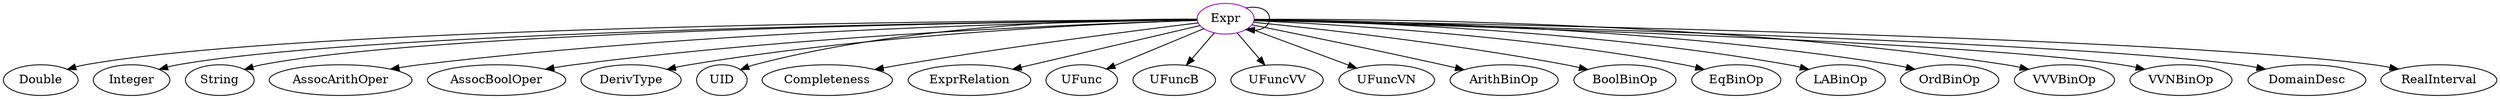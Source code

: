 digraph expr{
Expr -> Double;
Expr -> Expr;
Expr -> Integer;
Expr -> String;
Expr -> AssocArithOper;
Expr -> AssocBoolOper;
Expr -> DerivType;
Expr -> UID;
Expr -> Completeness;
Expr -> ExprRelation;
Expr -> UFunc;
Expr -> UFuncB;
Expr -> UFuncVV;
Expr -> UFuncVN;
Expr -> ArithBinOp;
Expr -> BoolBinOp;
Expr -> EqBinOp;
Expr -> LABinOp;
Expr -> OrdBinOp;
Expr -> VVVBinOp;
Expr -> VVNBinOp;
Expr -> DomainDesc;
Expr -> RealInterval;
Expr	[shape=oval, color=darkviolet, label="Expr"];
}

